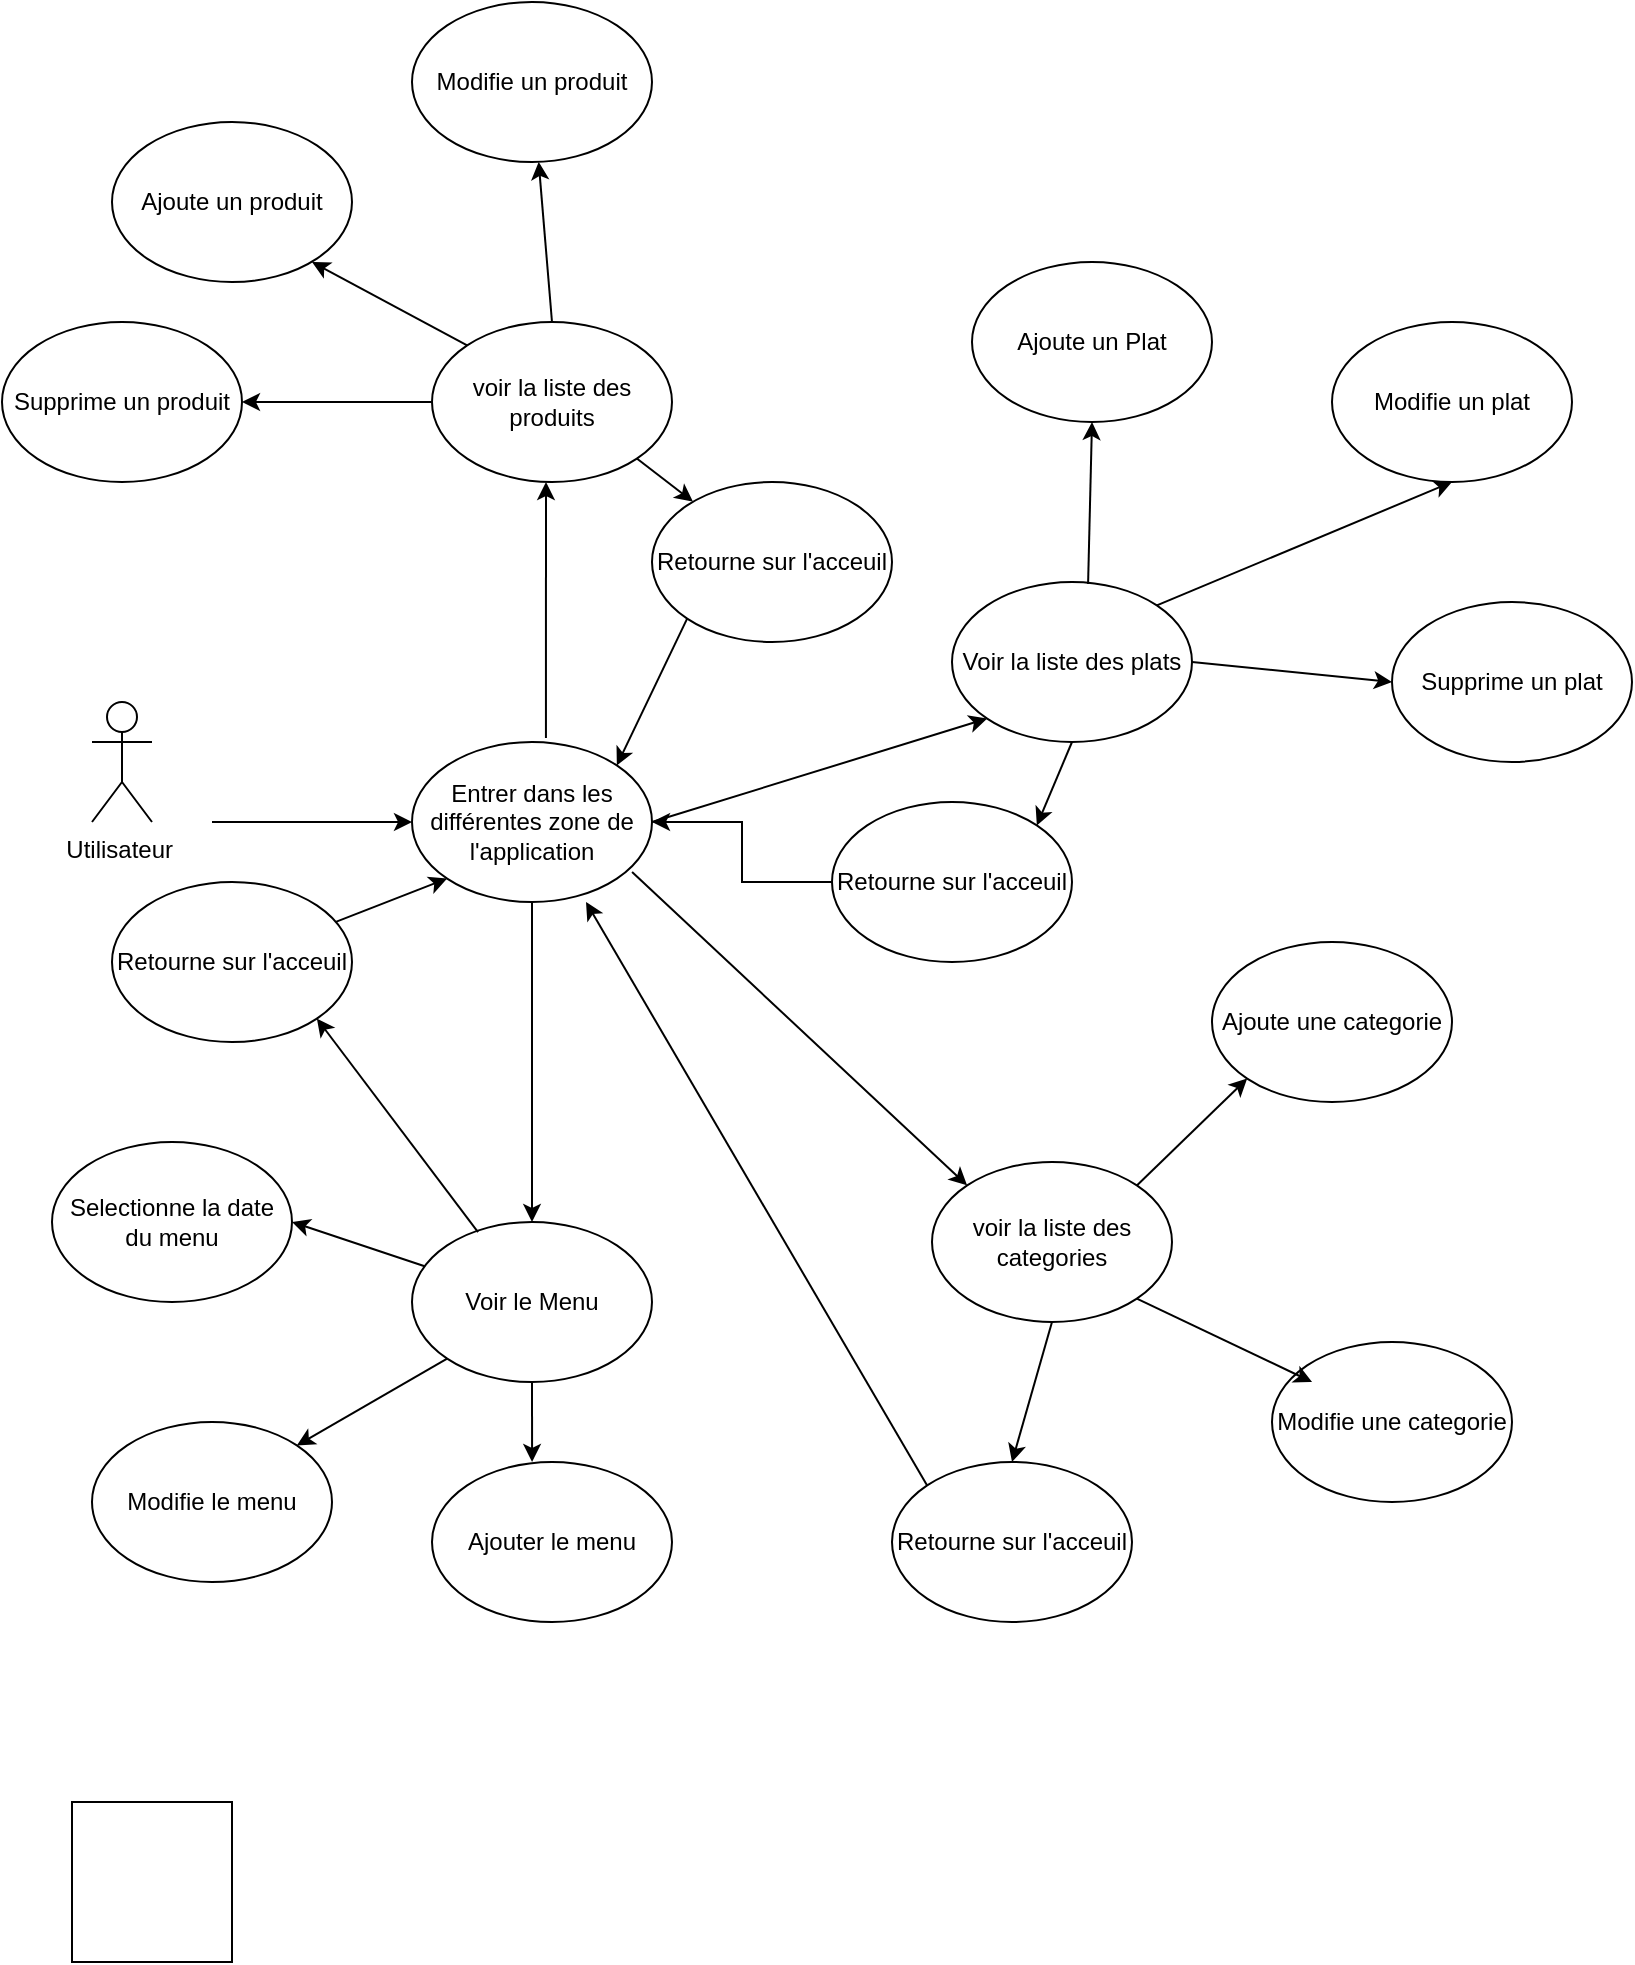 <mxfile version="15.9.1" type="device"><diagram id="wBGWsLWZgakzNysweb_8" name="Page-1"><mxGraphModel dx="1422" dy="1931" grid="1" gridSize="10" guides="1" tooltips="1" connect="1" arrows="1" fold="1" page="1" pageScale="1" pageWidth="827" pageHeight="1169" math="0" shadow="0"><root><mxCell id="0"/><mxCell id="1" parent="0"/><mxCell id="K4qmjimrhEVm-0cZFNu4-1" value="" style="whiteSpace=wrap;html=1;aspect=fixed;" vertex="1" parent="1"><mxGeometry x="40" y="40" width="80" height="80" as="geometry"/></mxCell><mxCell id="K4qmjimrhEVm-0cZFNu4-31" value="Utilisateur&amp;nbsp;&lt;br&gt;" style="shape=umlActor;verticalLabelPosition=bottom;verticalAlign=top;html=1;outlineConnect=0;" vertex="1" parent="1"><mxGeometry x="50" y="-510" width="30" height="60" as="geometry"/></mxCell><mxCell id="K4qmjimrhEVm-0cZFNu4-33" value="" style="endArrow=classic;html=1;rounded=0;" edge="1" parent="1" target="K4qmjimrhEVm-0cZFNu4-34"><mxGeometry width="50" height="50" relative="1" as="geometry"><mxPoint x="110" y="-450" as="sourcePoint"/><mxPoint x="270" y="-450" as="targetPoint"/></mxGeometry></mxCell><mxCell id="K4qmjimrhEVm-0cZFNu4-34" value="Entrer dans les différentes zone de l'application" style="ellipse;whiteSpace=wrap;html=1;" vertex="1" parent="1"><mxGeometry x="210" y="-490" width="120" height="80" as="geometry"/></mxCell><mxCell id="K4qmjimrhEVm-0cZFNu4-35" value="" style="endArrow=classic;html=1;rounded=0;exitX=0.558;exitY=-0.025;exitDx=0;exitDy=0;exitPerimeter=0;" edge="1" parent="1" source="K4qmjimrhEVm-0cZFNu4-34"><mxGeometry width="50" height="50" relative="1" as="geometry"><mxPoint x="390" y="-460" as="sourcePoint"/><mxPoint x="277" y="-620" as="targetPoint"/></mxGeometry></mxCell><mxCell id="K4qmjimrhEVm-0cZFNu4-36" value="Ajoute un produit&lt;br&gt;" style="ellipse;whiteSpace=wrap;html=1;" vertex="1" parent="1"><mxGeometry x="60" y="-800" width="120" height="80" as="geometry"/></mxCell><mxCell id="K4qmjimrhEVm-0cZFNu4-37" value="voir la liste des produits" style="ellipse;whiteSpace=wrap;html=1;" vertex="1" parent="1"><mxGeometry x="220" y="-700" width="120" height="80" as="geometry"/></mxCell><mxCell id="K4qmjimrhEVm-0cZFNu4-38" value="" style="endArrow=classic;html=1;rounded=0;exitX=0;exitY=0;exitDx=0;exitDy=0;" edge="1" parent="1" source="K4qmjimrhEVm-0cZFNu4-37"><mxGeometry width="50" height="50" relative="1" as="geometry"><mxPoint x="390" y="-470" as="sourcePoint"/><mxPoint x="160" y="-730" as="targetPoint"/></mxGeometry></mxCell><mxCell id="K4qmjimrhEVm-0cZFNu4-39" value="Modifie un produit" style="ellipse;whiteSpace=wrap;html=1;" vertex="1" parent="1"><mxGeometry x="210" y="-860" width="120" height="80" as="geometry"/></mxCell><mxCell id="K4qmjimrhEVm-0cZFNu4-41" value="Supprime un produit" style="ellipse;whiteSpace=wrap;html=1;" vertex="1" parent="1"><mxGeometry x="5" y="-700" width="120" height="80" as="geometry"/></mxCell><mxCell id="K4qmjimrhEVm-0cZFNu4-42" value="Ajoute un Plat" style="ellipse;whiteSpace=wrap;html=1;" vertex="1" parent="1"><mxGeometry x="490" y="-730" width="120" height="80" as="geometry"/></mxCell><mxCell id="K4qmjimrhEVm-0cZFNu4-43" value="Voir la liste des plats" style="ellipse;whiteSpace=wrap;html=1;" vertex="1" parent="1"><mxGeometry x="480" y="-570" width="120" height="80" as="geometry"/></mxCell><mxCell id="K4qmjimrhEVm-0cZFNu4-44" value="" style="endArrow=classic;html=1;rounded=0;exitX=0.5;exitY=0;exitDx=0;exitDy=0;" edge="1" parent="1" source="K4qmjimrhEVm-0cZFNu4-37" target="K4qmjimrhEVm-0cZFNu4-39"><mxGeometry width="50" height="50" relative="1" as="geometry"><mxPoint x="390" y="-470" as="sourcePoint"/><mxPoint x="440" y="-520" as="targetPoint"/></mxGeometry></mxCell><mxCell id="K4qmjimrhEVm-0cZFNu4-46" value="" style="endArrow=classic;html=1;rounded=0;exitX=1;exitY=0.5;exitDx=0;exitDy=0;entryX=0;entryY=1;entryDx=0;entryDy=0;" edge="1" parent="1" target="K4qmjimrhEVm-0cZFNu4-43"><mxGeometry width="50" height="50" relative="1" as="geometry"><mxPoint x="330" y="-450" as="sourcePoint"/><mxPoint x="470" y="-550" as="targetPoint"/></mxGeometry></mxCell><mxCell id="K4qmjimrhEVm-0cZFNu4-47" value="" style="endArrow=classic;html=1;rounded=0;exitX=0.567;exitY=0.013;exitDx=0;exitDy=0;entryX=0.5;entryY=1;entryDx=0;entryDy=0;exitPerimeter=0;" edge="1" parent="1" source="K4qmjimrhEVm-0cZFNu4-43" target="K4qmjimrhEVm-0cZFNu4-42"><mxGeometry width="50" height="50" relative="1" as="geometry"><mxPoint x="610" y="-660.5" as="sourcePoint"/><mxPoint x="670" y="-660.5" as="targetPoint"/></mxGeometry></mxCell><mxCell id="K4qmjimrhEVm-0cZFNu4-48" value="" style="endArrow=classic;html=1;rounded=0;exitX=0;exitY=0.5;exitDx=0;exitDy=0;entryX=1;entryY=0.5;entryDx=0;entryDy=0;" edge="1" parent="1" source="K4qmjimrhEVm-0cZFNu4-37" target="K4qmjimrhEVm-0cZFNu4-41"><mxGeometry width="50" height="50" relative="1" as="geometry"><mxPoint x="250" y="-721" as="sourcePoint"/><mxPoint x="140" y="-700" as="targetPoint"/></mxGeometry></mxCell><mxCell id="K4qmjimrhEVm-0cZFNu4-50" value="" style="endArrow=classic;html=1;rounded=0;exitX=1;exitY=1;exitDx=0;exitDy=0;" edge="1" parent="1" source="K4qmjimrhEVm-0cZFNu4-37" target="K4qmjimrhEVm-0cZFNu4-59"><mxGeometry width="50" height="50" relative="1" as="geometry"><mxPoint x="127.574" y="-248.284" as="sourcePoint"/><mxPoint x="80" y="-290" as="targetPoint"/></mxGeometry></mxCell><mxCell id="K4qmjimrhEVm-0cZFNu4-51" value="" style="endArrow=classic;html=1;rounded=0;exitX=1;exitY=0;exitDx=0;exitDy=0;entryX=0.5;entryY=1;entryDx=0;entryDy=0;" edge="1" parent="1" source="K4qmjimrhEVm-0cZFNu4-43" target="K4qmjimrhEVm-0cZFNu4-56"><mxGeometry width="50" height="50" relative="1" as="geometry"><mxPoint x="767.574" y="-570.004" as="sourcePoint"/><mxPoint x="720" y="-611.72" as="targetPoint"/></mxGeometry></mxCell><mxCell id="K4qmjimrhEVm-0cZFNu4-53" value="" style="endArrow=classic;html=1;rounded=0;exitX=1;exitY=0.5;exitDx=0;exitDy=0;entryX=0;entryY=0.5;entryDx=0;entryDy=0;" edge="1" parent="1" source="K4qmjimrhEVm-0cZFNu4-43" target="K4qmjimrhEVm-0cZFNu4-58"><mxGeometry width="50" height="50" relative="1" as="geometry"><mxPoint x="180.004" y="-318.284" as="sourcePoint"/><mxPoint x="132.43" y="-360" as="targetPoint"/></mxGeometry></mxCell><mxCell id="K4qmjimrhEVm-0cZFNu4-54" value="" style="endArrow=classic;html=1;rounded=0;exitX=0.5;exitY=1;exitDx=0;exitDy=0;entryX=1;entryY=0;entryDx=0;entryDy=0;" edge="1" parent="1" source="K4qmjimrhEVm-0cZFNu4-43" target="K4qmjimrhEVm-0cZFNu4-57"><mxGeometry width="50" height="50" relative="1" as="geometry"><mxPoint x="180.004" y="-268.284" as="sourcePoint"/><mxPoint x="132.43" y="-310" as="targetPoint"/></mxGeometry></mxCell><mxCell id="K4qmjimrhEVm-0cZFNu4-55" value="" style="endArrow=classic;html=1;rounded=0;exitX=0;exitY=1;exitDx=0;exitDy=0;entryX=1;entryY=0;entryDx=0;entryDy=0;" edge="1" parent="1" source="K4qmjimrhEVm-0cZFNu4-59" target="K4qmjimrhEVm-0cZFNu4-34"><mxGeometry width="50" height="50" relative="1" as="geometry"><mxPoint x="103.784" y="-248.284" as="sourcePoint"/><mxPoint x="56.21" y="-290" as="targetPoint"/></mxGeometry></mxCell><mxCell id="K4qmjimrhEVm-0cZFNu4-56" value="Modifie un plat" style="ellipse;whiteSpace=wrap;html=1;" vertex="1" parent="1"><mxGeometry x="670" y="-700" width="120" height="80" as="geometry"/></mxCell><mxCell id="K4qmjimrhEVm-0cZFNu4-91" value="" style="edgeStyle=orthogonalEdgeStyle;rounded=0;orthogonalLoop=1;jettySize=auto;html=1;" edge="1" parent="1" source="K4qmjimrhEVm-0cZFNu4-57" target="K4qmjimrhEVm-0cZFNu4-34"><mxGeometry relative="1" as="geometry"/></mxCell><mxCell id="K4qmjimrhEVm-0cZFNu4-57" value="Retourne sur l'acceuil" style="ellipse;whiteSpace=wrap;html=1;" vertex="1" parent="1"><mxGeometry x="420" y="-460" width="120" height="80" as="geometry"/></mxCell><mxCell id="K4qmjimrhEVm-0cZFNu4-58" value="Supprime un plat" style="ellipse;whiteSpace=wrap;html=1;" vertex="1" parent="1"><mxGeometry x="700" y="-560" width="120" height="80" as="geometry"/></mxCell><mxCell id="K4qmjimrhEVm-0cZFNu4-59" value="Retourne sur l'acceuil" style="ellipse;whiteSpace=wrap;html=1;" vertex="1" parent="1"><mxGeometry x="330" y="-620" width="120" height="80" as="geometry"/></mxCell><mxCell id="K4qmjimrhEVm-0cZFNu4-60" value="Voir le Menu" style="ellipse;whiteSpace=wrap;html=1;" vertex="1" parent="1"><mxGeometry x="210" y="-250" width="120" height="80" as="geometry"/></mxCell><mxCell id="K4qmjimrhEVm-0cZFNu4-63" value="" style="endArrow=classic;html=1;rounded=0;exitX=0;exitY=1;exitDx=0;exitDy=0;entryX=1;entryY=0;entryDx=0;entryDy=0;" edge="1" parent="1" source="K4qmjimrhEVm-0cZFNu4-60" target="K4qmjimrhEVm-0cZFNu4-68"><mxGeometry width="50" height="50" relative="1" as="geometry"><mxPoint x="570" y="-460" as="sourcePoint"/><mxPoint x="492.426" y="-378.284" as="targetPoint"/></mxGeometry></mxCell><mxCell id="K4qmjimrhEVm-0cZFNu4-65" value="" style="endArrow=classic;html=1;rounded=0;entryX=1;entryY=0.5;entryDx=0;entryDy=0;" edge="1" parent="1" source="K4qmjimrhEVm-0cZFNu4-60" target="K4qmjimrhEVm-0cZFNu4-70"><mxGeometry width="50" height="50" relative="1" as="geometry"><mxPoint x="590" y="-440" as="sourcePoint"/><mxPoint x="512.426" y="-358.284" as="targetPoint"/></mxGeometry></mxCell><mxCell id="K4qmjimrhEVm-0cZFNu4-66" value="" style="endArrow=classic;html=1;rounded=0;exitX=0.5;exitY=1;exitDx=0;exitDy=0;entryX=0.5;entryY=0;entryDx=0;entryDy=0;" edge="1" parent="1" source="K4qmjimrhEVm-0cZFNu4-34" target="K4qmjimrhEVm-0cZFNu4-60"><mxGeometry width="50" height="50" relative="1" as="geometry"><mxPoint x="287.57" y="-370" as="sourcePoint"/><mxPoint x="209.996" y="-288.284" as="targetPoint"/></mxGeometry></mxCell><mxCell id="K4qmjimrhEVm-0cZFNu4-68" value="Modifie le menu" style="ellipse;whiteSpace=wrap;html=1;" vertex="1" parent="1"><mxGeometry x="50" y="-150" width="120" height="80" as="geometry"/></mxCell><mxCell id="K4qmjimrhEVm-0cZFNu4-70" value="Selectionne la date du menu" style="ellipse;whiteSpace=wrap;html=1;" vertex="1" parent="1"><mxGeometry x="30" y="-290" width="120" height="80" as="geometry"/></mxCell><mxCell id="K4qmjimrhEVm-0cZFNu4-74" value="" style="endArrow=classic;html=1;rounded=0;exitX=0.917;exitY=0.813;exitDx=0;exitDy=0;exitPerimeter=0;entryX=0;entryY=0;entryDx=0;entryDy=0;" edge="1" parent="1" source="K4qmjimrhEVm-0cZFNu4-34" target="K4qmjimrhEVm-0cZFNu4-80"><mxGeometry width="50" height="50" relative="1" as="geometry"><mxPoint x="727.57" y="-449.14" as="sourcePoint"/><mxPoint x="510" y="-280" as="targetPoint"/></mxGeometry></mxCell><mxCell id="K4qmjimrhEVm-0cZFNu4-76" value="Retourne sur l'acceuil" style="ellipse;whiteSpace=wrap;html=1;" vertex="1" parent="1"><mxGeometry x="450" y="-130" width="120" height="80" as="geometry"/></mxCell><mxCell id="K4qmjimrhEVm-0cZFNu4-77" value="Modifie une categorie" style="ellipse;whiteSpace=wrap;html=1;" vertex="1" parent="1"><mxGeometry x="640" y="-190" width="120" height="80" as="geometry"/></mxCell><mxCell id="K4qmjimrhEVm-0cZFNu4-78" value="Ajoute une categorie" style="ellipse;whiteSpace=wrap;html=1;" vertex="1" parent="1"><mxGeometry x="610" y="-390" width="120" height="80" as="geometry"/></mxCell><mxCell id="K4qmjimrhEVm-0cZFNu4-80" value="voir la liste des categories" style="ellipse;whiteSpace=wrap;html=1;" vertex="1" parent="1"><mxGeometry x="470" y="-280" width="120" height="80" as="geometry"/></mxCell><mxCell id="K4qmjimrhEVm-0cZFNu4-81" value="" style="endArrow=classic;html=1;rounded=0;exitX=0.5;exitY=1;exitDx=0;exitDy=0;entryX=0.5;entryY=0;entryDx=0;entryDy=0;" edge="1" parent="1" source="K4qmjimrhEVm-0cZFNu4-80" target="K4qmjimrhEVm-0cZFNu4-76"><mxGeometry width="50" height="50" relative="1" as="geometry"><mxPoint x="300.0" y="-386.68" as="sourcePoint"/><mxPoint x="467.534" y="-230.004" as="targetPoint"/></mxGeometry></mxCell><mxCell id="K4qmjimrhEVm-0cZFNu4-82" value="" style="endArrow=classic;html=1;rounded=0;exitX=0;exitY=0;exitDx=0;exitDy=0;entryX=0.725;entryY=1;entryDx=0;entryDy=0;entryPerimeter=0;" edge="1" parent="1" source="K4qmjimrhEVm-0cZFNu4-76" target="K4qmjimrhEVm-0cZFNu4-34"><mxGeometry width="50" height="50" relative="1" as="geometry"><mxPoint x="290.0" y="-326.68" as="sourcePoint"/><mxPoint x="457.534" y="-170.004" as="targetPoint"/></mxGeometry></mxCell><mxCell id="K4qmjimrhEVm-0cZFNu4-83" value="" style="endArrow=classic;html=1;rounded=0;exitX=1;exitY=1;exitDx=0;exitDy=0;entryX=0.167;entryY=0.25;entryDx=0;entryDy=0;entryPerimeter=0;" edge="1" parent="1" source="K4qmjimrhEVm-0cZFNu4-80" target="K4qmjimrhEVm-0cZFNu4-77"><mxGeometry width="50" height="50" relative="1" as="geometry"><mxPoint x="350.04" y="-394.96" as="sourcePoint"/><mxPoint x="517.574" y="-238.284" as="targetPoint"/></mxGeometry></mxCell><mxCell id="K4qmjimrhEVm-0cZFNu4-84" value="" style="endArrow=classic;html=1;rounded=0;exitX=1;exitY=0;exitDx=0;exitDy=0;entryX=0;entryY=1;entryDx=0;entryDy=0;" edge="1" parent="1" source="K4qmjimrhEVm-0cZFNu4-80" target="K4qmjimrhEVm-0cZFNu4-78"><mxGeometry width="50" height="50" relative="1" as="geometry"><mxPoint x="442.47" y="-428.34" as="sourcePoint"/><mxPoint x="610.004" y="-271.664" as="targetPoint"/></mxGeometry></mxCell><mxCell id="K4qmjimrhEVm-0cZFNu4-85" value="Retourne sur l'acceuil" style="ellipse;whiteSpace=wrap;html=1;" vertex="1" parent="1"><mxGeometry x="60" y="-420" width="120" height="80" as="geometry"/></mxCell><mxCell id="K4qmjimrhEVm-0cZFNu4-86" value="" style="endArrow=classic;html=1;rounded=0;exitX=0.275;exitY=0.063;exitDx=0;exitDy=0;entryX=1;entryY=1;entryDx=0;entryDy=0;exitPerimeter=0;" edge="1" parent="1" source="K4qmjimrhEVm-0cZFNu4-60" target="K4qmjimrhEVm-0cZFNu4-85"><mxGeometry width="50" height="50" relative="1" as="geometry"><mxPoint x="477.574" y="-108.284" as="sourcePoint"/><mxPoint x="307" y="-400" as="targetPoint"/></mxGeometry></mxCell><mxCell id="K4qmjimrhEVm-0cZFNu4-87" value="" style="endArrow=classic;html=1;rounded=0;entryX=0;entryY=1;entryDx=0;entryDy=0;" edge="1" parent="1" source="K4qmjimrhEVm-0cZFNu4-85" target="K4qmjimrhEVm-0cZFNu4-34"><mxGeometry width="50" height="50" relative="1" as="geometry"><mxPoint x="487.574" y="-98.284" as="sourcePoint"/><mxPoint x="317" y="-390" as="targetPoint"/></mxGeometry></mxCell><mxCell id="K4qmjimrhEVm-0cZFNu4-93" value="Ajouter le menu" style="ellipse;whiteSpace=wrap;html=1;" vertex="1" parent="1"><mxGeometry x="220" y="-130" width="120" height="80" as="geometry"/></mxCell><mxCell id="K4qmjimrhEVm-0cZFNu4-94" value="" style="endArrow=classic;html=1;rounded=0;exitX=0.5;exitY=1;exitDx=0;exitDy=0;entryX=0.417;entryY=0;entryDx=0;entryDy=0;entryPerimeter=0;" edge="1" parent="1" source="K4qmjimrhEVm-0cZFNu4-60" target="K4qmjimrhEVm-0cZFNu4-93"><mxGeometry width="50" height="50" relative="1" as="geometry"><mxPoint x="540" y="-190" as="sourcePoint"/><mxPoint x="520" y="-120" as="targetPoint"/></mxGeometry></mxCell></root></mxGraphModel></diagram></mxfile>